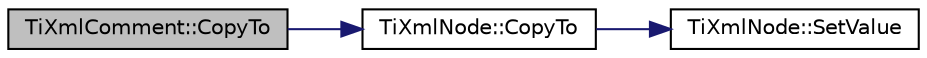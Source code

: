 digraph "TiXmlComment::CopyTo"
{
  edge [fontname="Helvetica",fontsize="10",labelfontname="Helvetica",labelfontsize="10"];
  node [fontname="Helvetica",fontsize="10",shape=record];
  rankdir="LR";
  Node1 [label="TiXmlComment::CopyTo",height=0.2,width=0.4,color="black", fillcolor="grey75", style="filled" fontcolor="black"];
  Node1 -> Node2 [color="midnightblue",fontsize="10",style="solid",fontname="Helvetica"];
  Node2 [label="TiXmlNode::CopyTo",height=0.2,width=0.4,color="black", fillcolor="white", style="filled",URL="$class_ti_xml_node.html#ab6056978923ad8350fb5164af32d8038"];
  Node2 -> Node3 [color="midnightblue",fontsize="10",style="solid",fontname="Helvetica"];
  Node3 [label="TiXmlNode::SetValue",height=0.2,width=0.4,color="black", fillcolor="white", style="filled",URL="$class_ti_xml_node.html#a2a38329ca5d3f28f98ce932b8299ae90"];
}
